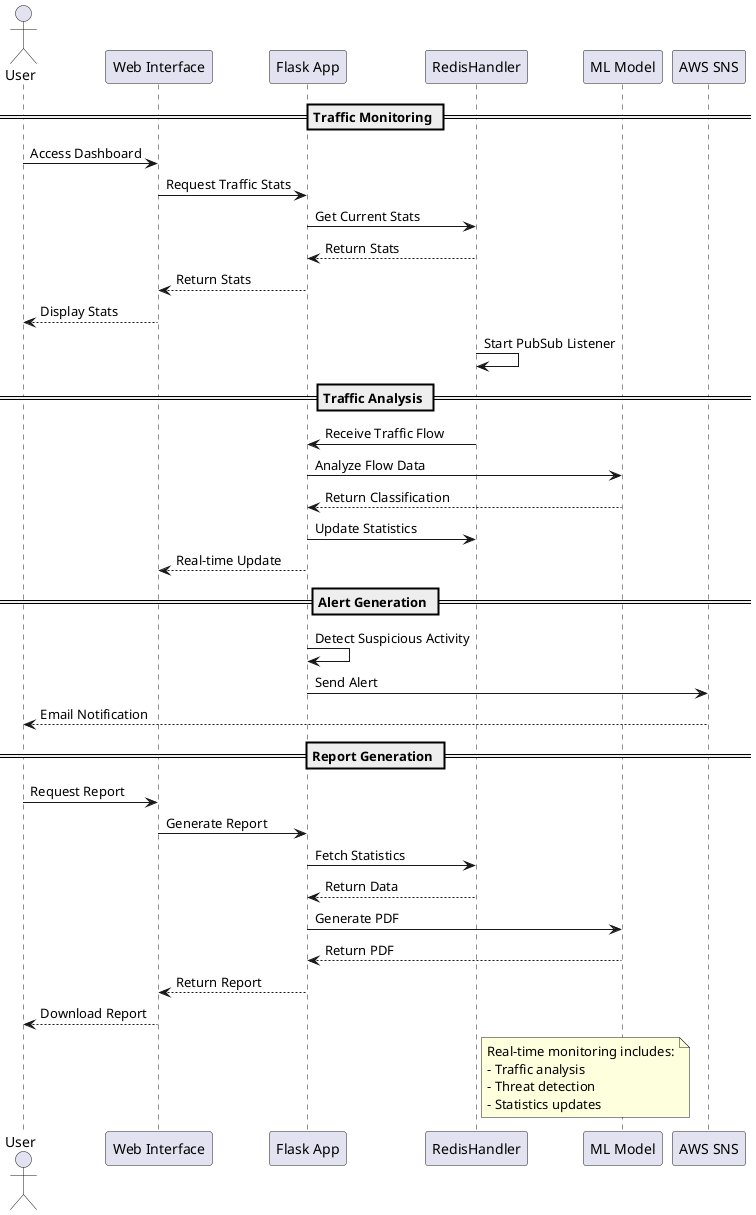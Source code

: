 @startuml
' Sequence Diagram for SafeSurf

actor User
participant "Web Interface" as UI
participant "Flask App" as Flask
participant "RedisHandler" as Redis
participant "ML Model" as ML
participant "AWS SNS" as SNS

== Traffic Monitoring ==
User -> UI: Access Dashboard
UI -> Flask: Request Traffic Stats
Flask -> Redis: Get Current Stats
Redis --> Flask: Return Stats
Flask --> UI: Return Stats
UI --> User: Display Stats
Redis -> Redis: Start PubSub Listener

== Traffic Analysis ==
Redis -> Flask: Receive Traffic Flow
Flask -> ML: Analyze Flow Data
ML --> Flask: Return Classification
Flask -> Redis: Update Statistics
UI <-- Flask: Real-time Update

== Alert Generation ==
Flask -> Flask: Detect Suspicious Activity
Flask -> SNS: Send Alert
SNS --> User: Email Notification

== Report Generation ==
User -> UI: Request Report
UI -> Flask: Generate Report
Flask -> Redis: Fetch Statistics
Redis --> Flask: Return Data
Flask -> ML: Generate PDF
ML --> Flask: Return PDF
Flask --> UI: Return Report
UI --> User: Download Report

' Notes
note right of Redis
  Real-time monitoring includes:
  - Traffic analysis
  - Threat detection
  - Statistics updates
end note

@enduml 
